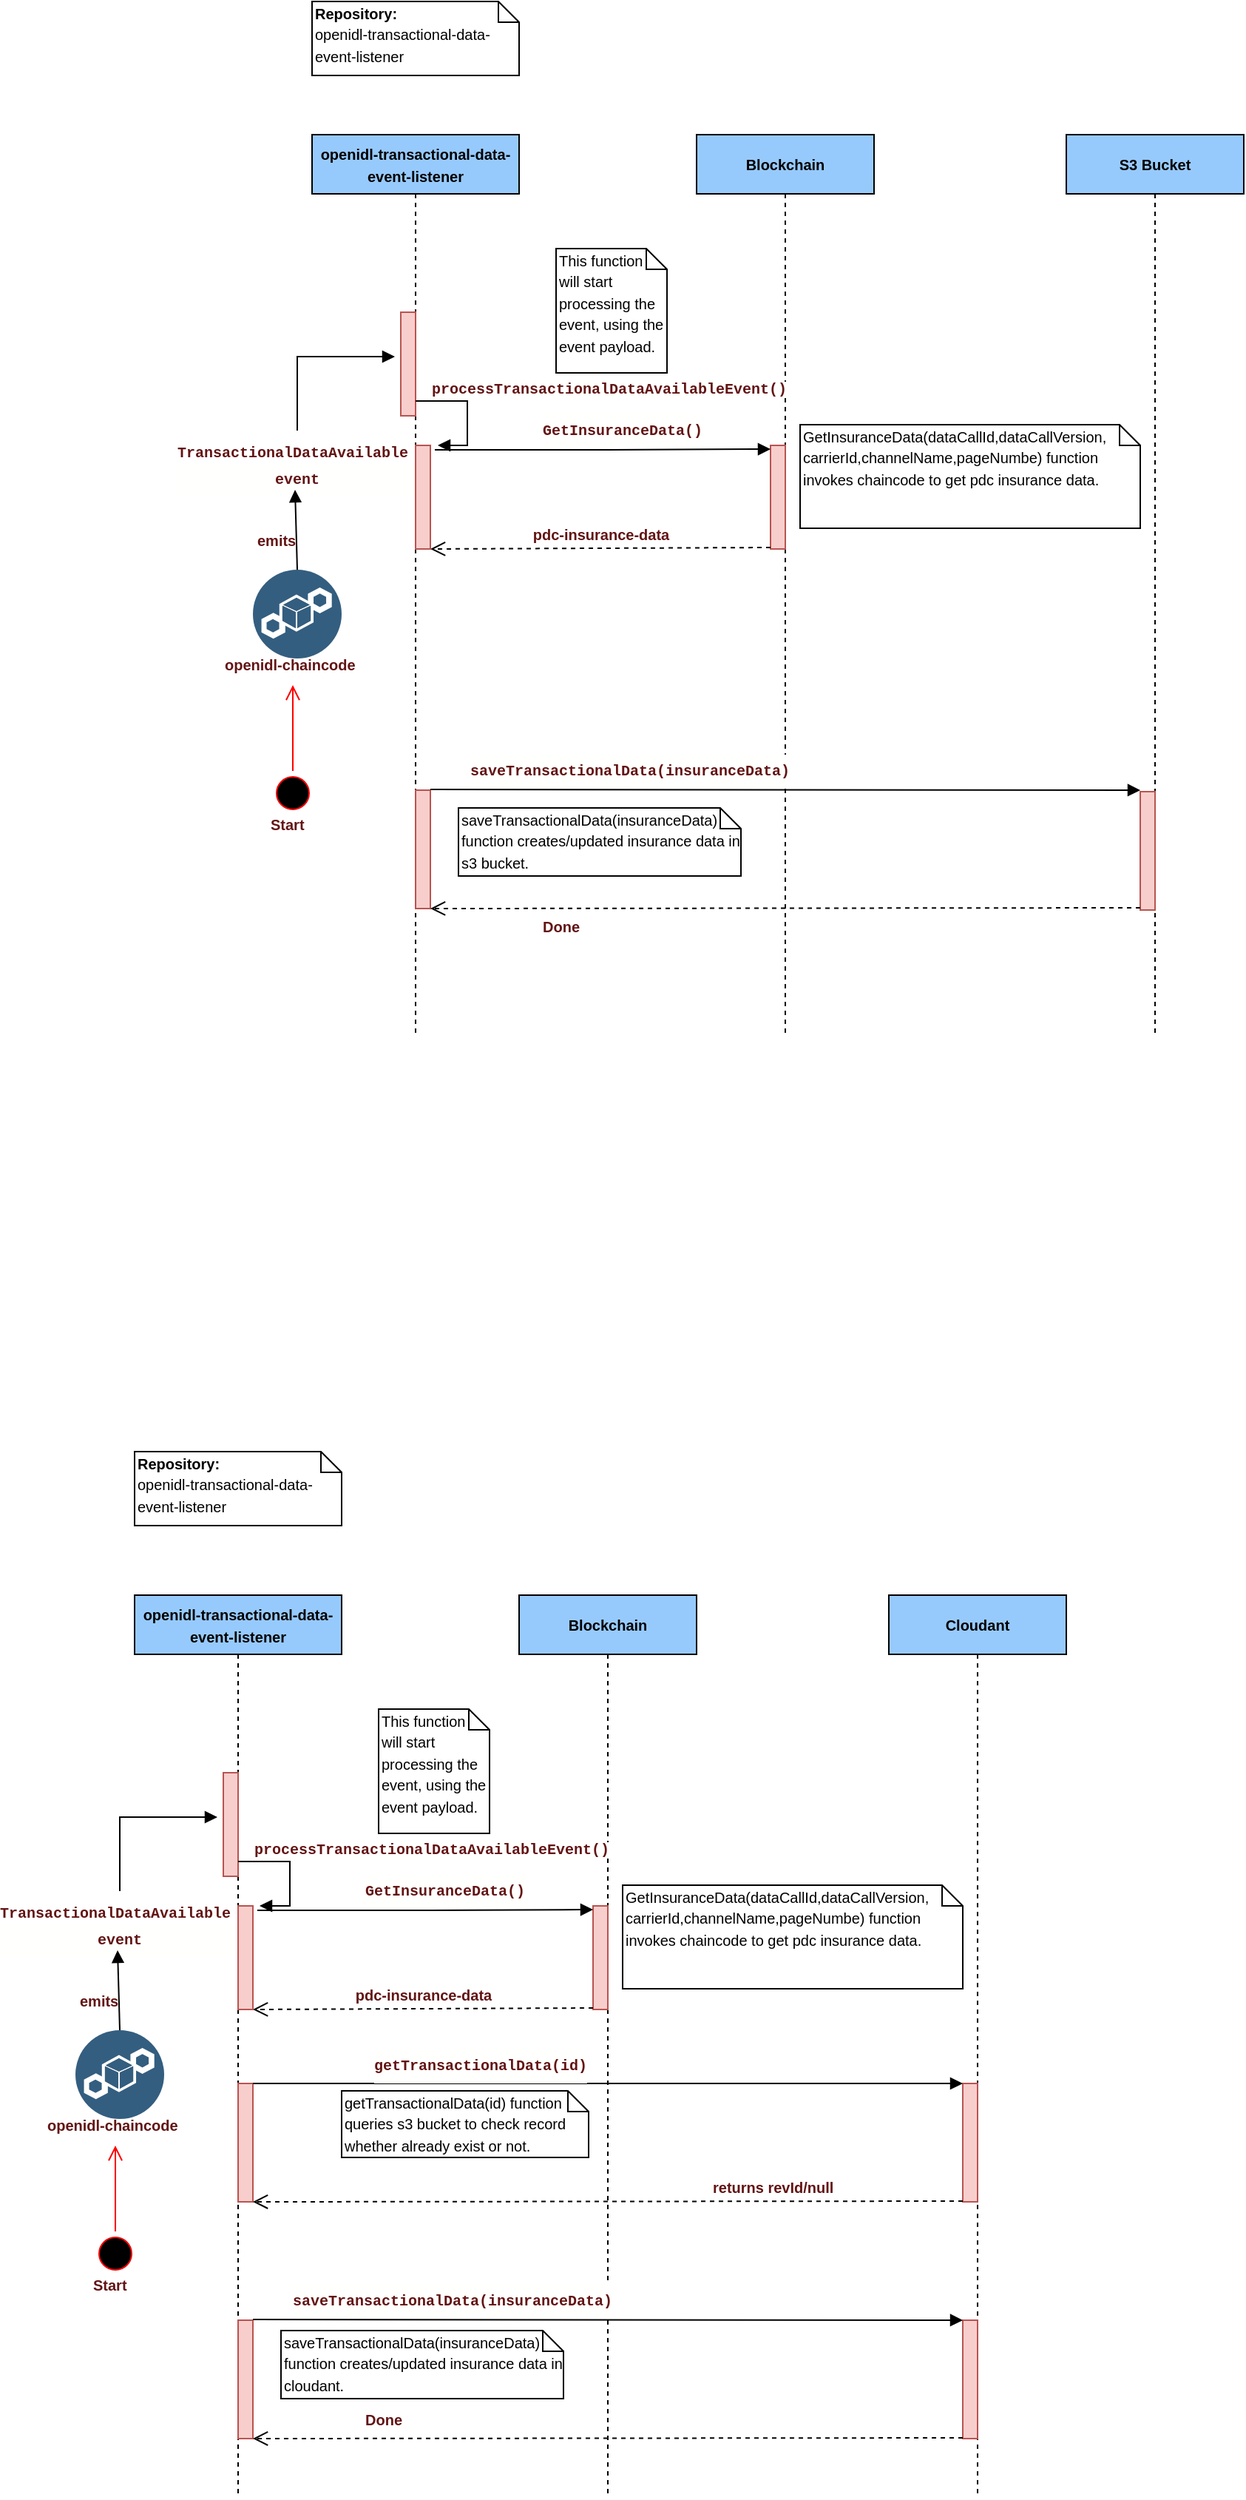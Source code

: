 <mxfile version="10.9.3" type="device"><diagram id="TB-cZUvhsQnARMVh_D86" name="Page-1"><mxGraphModel dx="1022" dy="2718" grid="1" gridSize="10" guides="1" tooltips="1" connect="1" arrows="1" fold="1" page="1" pageScale="1" pageWidth="850" pageHeight="1100" math="0" shadow="0"><root><mxCell id="0"/><mxCell id="1" parent="0"/><mxCell id="NxXFn4LOWlV6NRumgES3-7" value="&lt;b style=&quot;font-size: 10px&quot;&gt;openidl-transactional-data-event-listener&lt;/b&gt;" style="shape=umlLifeline;perimeter=lifelinePerimeter;whiteSpace=wrap;html=1;container=1;collapsible=0;recursiveResize=0;outlineConnect=0;fillColor=#97CAFC;" parent="1" vertex="1"><mxGeometry x="90" y="-823" width="140" height="610" as="geometry"/></mxCell><mxCell id="NxXFn4LOWlV6NRumgES3-28" value="" style="html=1;points=[];perimeter=orthogonalPerimeter;fillColor=#f8cecc;strokeColor=#b85450;" parent="NxXFn4LOWlV6NRumgES3-7" vertex="1"><mxGeometry x="70" y="330" width="10" height="80" as="geometry"/></mxCell><mxCell id="NxXFn4LOWlV6NRumgES3-8" value="&lt;font style=&quot;font-size: 10px&quot;&gt;&lt;b&gt;Blockchain&lt;/b&gt;&lt;/font&gt;" style="shape=umlLifeline;perimeter=lifelinePerimeter;whiteSpace=wrap;html=1;container=1;collapsible=0;recursiveResize=0;outlineConnect=0;fillColor=#97CAFC;" parent="1" vertex="1"><mxGeometry x="350" y="-823" width="120" height="610" as="geometry"/></mxCell><mxCell id="NxXFn4LOWlV6NRumgES3-26" value="" style="html=1;points=[];perimeter=orthogonalPerimeter;fillColor=#f8cecc;strokeColor=#b85450;" parent="NxXFn4LOWlV6NRumgES3-8" vertex="1"><mxGeometry x="50" y="210" width="10" height="70" as="geometry"/></mxCell><mxCell id="NxXFn4LOWlV6NRumgES3-9" value="&lt;font style=&quot;font-size: 10px&quot;&gt;&lt;b&gt;Cloudant&lt;/b&gt;&lt;/font&gt;" style="shape=umlLifeline;perimeter=lifelinePerimeter;whiteSpace=wrap;html=1;container=1;collapsible=0;recursiveResize=0;outlineConnect=0;fillColor=#97CAFC;" parent="1" vertex="1"><mxGeometry x="600" y="-823" width="120" height="610" as="geometry"/></mxCell><mxCell id="NxXFn4LOWlV6NRumgES3-36" value="" style="html=1;points=[];perimeter=orthogonalPerimeter;fillColor=#f8cecc;strokeColor=#b85450;" parent="NxXFn4LOWlV6NRumgES3-9" vertex="1"><mxGeometry x="50" y="330" width="10" height="80" as="geometry"/></mxCell><mxCell id="NxXFn4LOWlV6NRumgES3-44" value="" style="html=1;points=[];perimeter=orthogonalPerimeter;fillColor=#f8cecc;strokeColor=#b85450;" parent="NxXFn4LOWlV6NRumgES3-9" vertex="1"><mxGeometry x="50" y="490" width="10" height="80" as="geometry"/></mxCell><mxCell id="NxXFn4LOWlV6NRumgES3-15" value="" style="html=1;points=[];perimeter=orthogonalPerimeter;fillColor=#f8cecc;strokeColor=#b85450;" parent="1" vertex="1"><mxGeometry x="150" y="-703" width="10" height="70" as="geometry"/></mxCell><mxCell id="NxXFn4LOWlV6NRumgES3-16" value="" style="edgeStyle=orthogonalEdgeStyle;html=1;align=left;spacingLeft=2;endArrow=block;rounded=0;" parent="1" source="NxXFn4LOWlV6NRumgES3-19" edge="1"><mxGeometry relative="1" as="geometry"><mxPoint x="30" y="-643" as="sourcePoint"/><Array as="points"><mxPoint x="80" y="-673"/></Array><mxPoint x="146" y="-673" as="targetPoint"/></mxGeometry></mxCell><mxCell id="NxXFn4LOWlV6NRumgES3-19" value="&lt;b style=&quot;font-family: &amp;#34;consolas&amp;#34; , &amp;#34;courier new&amp;#34; , monospace ; white-space: pre ; font-size: 10px ; color: rgb(99 , 20 , 20)&quot;&gt;TransactionalDataAvailable &lt;/b&gt;&lt;br&gt;&lt;div style=&quot;background-color: rgb(255 , 255 , 254) ; font-family: &amp;#34;consolas&amp;#34; , &amp;#34;courier new&amp;#34; , monospace ; line-height: 22px ; white-space: pre&quot;&gt;&lt;b style=&quot;font-size: 10px ; color: rgb(99 , 20 , 20)&quot;&gt;event&lt;/b&gt;&lt;/div&gt;" style="text;html=1;strokeColor=none;fillColor=none;align=center;verticalAlign=middle;whiteSpace=wrap;rounded=0;" parent="1" vertex="1"><mxGeometry x="20" y="-623" width="120" height="50" as="geometry"/></mxCell><mxCell id="NxXFn4LOWlV6NRumgES3-27" value="&lt;div style=&quot;background-color: rgb(255 , 255 , 254) ; font-family: &amp;#34;consolas&amp;#34; , &amp;#34;courier new&amp;#34; , monospace ; line-height: 22px ; white-space: pre&quot;&gt;&lt;br&gt;&lt;/div&gt;" style="html=1;verticalAlign=bottom;endArrow=block;" parent="1" edge="1"><mxGeometry width="80" relative="1" as="geometry"><mxPoint x="173" y="-610" as="sourcePoint"/><mxPoint x="400" y="-610.5" as="targetPoint"/><Array as="points"><mxPoint x="280" y="-610"/></Array></mxGeometry></mxCell><mxCell id="NxXFn4LOWlV6NRumgES3-30" value="&lt;font style=&quot;font-size: 10px&quot; color=&quot;#631414&quot;&gt;&lt;b&gt;pdc-insurance-data&lt;/b&gt;&lt;/font&gt;" style="html=1;verticalAlign=bottom;endArrow=open;dashed=1;endSize=8;" parent="1" edge="1"><mxGeometry relative="1" as="geometry"><mxPoint x="400" y="-544" as="sourcePoint"/><mxPoint x="170" y="-543" as="targetPoint"/></mxGeometry></mxCell><mxCell id="NxXFn4LOWlV6NRumgES3-35" value="" style="html=1;verticalAlign=bottom;endArrow=block;" parent="1" edge="1"><mxGeometry width="80" relative="1" as="geometry"><mxPoint x="170" y="-493" as="sourcePoint"/><mxPoint x="650" y="-493" as="targetPoint"/></mxGeometry></mxCell><mxCell id="NxXFn4LOWlV6NRumgES3-38" value="&lt;div style=&quot;background-color: rgb(255 , 255 , 254) ; font-family: &amp;#34;consolas&amp;#34; , &amp;#34;courier new&amp;#34; , monospace ; line-height: 22px ; white-space: pre&quot;&gt;&lt;font style=&quot;font-size: 10px&quot; color=&quot;#631414&quot;&gt;&lt;b&gt;getTransactionalData(id)&lt;/b&gt;&lt;/font&gt;&lt;/div&gt;" style="text;html=1;resizable=0;points=[];autosize=1;align=left;verticalAlign=top;spacingTop=-4;" parent="1" vertex="1"><mxGeometry x="250" y="-519" width="150" height="20" as="geometry"/></mxCell><mxCell id="NxXFn4LOWlV6NRumgES3-39" value="" style="html=1;verticalAlign=bottom;endArrow=open;dashed=1;endSize=8;" parent="1" edge="1"><mxGeometry relative="1" as="geometry"><mxPoint x="650" y="-413.5" as="sourcePoint"/><mxPoint x="170" y="-413" as="targetPoint"/></mxGeometry></mxCell><mxCell id="NxXFn4LOWlV6NRumgES3-41" value="&lt;font style=&quot;font-size: 10px&quot; color=&quot;#631414&quot;&gt;&lt;b&gt;returns revId/null&lt;/b&gt;&lt;/font&gt;" style="text;html=1;resizable=0;points=[];autosize=1;align=left;verticalAlign=top;spacingTop=-4;" parent="1" vertex="1"><mxGeometry x="479" y="-433" width="100" height="20" as="geometry"/></mxCell><mxCell id="NxXFn4LOWlV6NRumgES3-42" value="" style="html=1;points=[];perimeter=orthogonalPerimeter;fillColor=#f8cecc;strokeColor=#b85450;" parent="1" vertex="1"><mxGeometry x="160" y="-333" width="10" height="80" as="geometry"/></mxCell><mxCell id="NxXFn4LOWlV6NRumgES3-43" value="" style="html=1;verticalAlign=bottom;endArrow=block;" parent="1" edge="1"><mxGeometry x="0.5" y="10" width="80" relative="1" as="geometry"><mxPoint x="170" y="-333.5" as="sourcePoint"/><mxPoint x="650" y="-333" as="targetPoint"/><mxPoint as="offset"/></mxGeometry></mxCell><mxCell id="NxXFn4LOWlV6NRumgES3-45" value="" style="html=1;verticalAlign=bottom;endArrow=open;dashed=1;endSize=8;" parent="1" edge="1"><mxGeometry relative="1" as="geometry"><mxPoint x="650" y="-253.5" as="sourcePoint"/><mxPoint x="170" y="-253" as="targetPoint"/></mxGeometry></mxCell><mxCell id="NxXFn4LOWlV6NRumgES3-46" value="&lt;div style=&quot;background-color: rgb(255 , 255 , 254) ; font-family: &amp;#34;consolas&amp;#34; , &amp;#34;courier new&amp;#34; , monospace ; line-height: 22px ; white-space: pre&quot;&gt;&lt;font style=&quot;font-size: 10px&quot; color=&quot;#631414&quot;&gt;&lt;b&gt;saveTransactionalData(insuranceData)&lt;/b&gt;&lt;/font&gt;&lt;/div&gt;" style="text;html=1;resizable=0;points=[];autosize=1;align=left;verticalAlign=top;spacingTop=-4;" parent="1" vertex="1"><mxGeometry x="195" y="-360" width="210" height="20" as="geometry"/></mxCell><mxCell id="NxXFn4LOWlV6NRumgES3-47" value="&lt;font style=&quot;font-size: 10px&quot; color=&quot;#631414&quot;&gt;&lt;b&gt;Done&lt;/b&gt;&lt;/font&gt;" style="text;html=1;resizable=0;points=[];autosize=1;align=left;verticalAlign=top;spacingTop=-4;" parent="1" vertex="1"><mxGeometry x="244" y="-276" width="40" height="20" as="geometry"/></mxCell><mxCell id="NxXFn4LOWlV6NRumgES3-49" value="&lt;font style=&quot;font-size: 10px&quot;&gt;This function will start processing the event, using the event payload.&lt;/font&gt;" style="shape=note;whiteSpace=wrap;html=1;size=14;verticalAlign=top;align=left;spacingTop=-6;fillColor=#FFFFFF;gradientColor=none;" parent="1" vertex="1"><mxGeometry x="255" y="-746" width="75" height="84" as="geometry"/></mxCell><mxCell id="NxXFn4LOWlV6NRumgES3-52" value="" style="html=1;points=[];perimeter=orthogonalPerimeter;fillColor=#f8cecc;strokeColor=#b85450;" parent="1" vertex="1"><mxGeometry x="160" y="-613" width="10" height="70" as="geometry"/></mxCell><mxCell id="NxXFn4LOWlV6NRumgES3-55" value="" style="edgeStyle=orthogonalEdgeStyle;html=1;align=left;spacingLeft=2;endArrow=block;rounded=0;entryX=1;entryY=0;" parent="1" edge="1"><mxGeometry relative="1" as="geometry"><mxPoint x="160" y="-643" as="sourcePoint"/><Array as="points"><mxPoint x="170" y="-643"/><mxPoint x="195" y="-643"/><mxPoint x="195" y="-613"/></Array><mxPoint x="174.5" y="-613" as="targetPoint"/></mxGeometry></mxCell><mxCell id="NxXFn4LOWlV6NRumgES3-56" value="&lt;b style=&quot;color: rgb(99 , 20 , 20) ; font-family: &amp;#34;consolas&amp;#34; , &amp;#34;courier new&amp;#34; , monospace ; font-size: 10px ; text-align: center ; white-space: pre ; background-color: rgb(255 , 255 , 254)&quot;&gt;processTransactionalDataAvailableEvent()&lt;/b&gt;" style="text;html=1;resizable=0;points=[];autosize=1;align=left;verticalAlign=top;spacingTop=-4;" parent="1" vertex="1"><mxGeometry x="169" y="-662" width="240" height="20" as="geometry"/></mxCell><mxCell id="NxXFn4LOWlV6NRumgES3-57" value="&lt;div style=&quot;background-color: rgb(255 , 255 , 254) ; font-family: &amp;#34;consolas&amp;#34; , &amp;#34;courier new&amp;#34; , monospace ; line-height: 22px ; white-space: pre&quot;&gt;&lt;font style=&quot;font-size: 10px&quot; color=&quot;#631414&quot;&gt;&lt;b&gt;GetInsuranceData()&lt;/b&gt;&lt;/font&gt;&lt;/div&gt;" style="text;html=1;resizable=0;points=[];autosize=1;align=left;verticalAlign=top;spacingTop=-4;" parent="1" vertex="1"><mxGeometry x="244" y="-637" width="110" height="20" as="geometry"/></mxCell><mxCell id="NxXFn4LOWlV6NRumgES3-61" value="" style="aspect=fixed;perimeter=ellipsePerimeter;html=1;align=center;shadow=0;dashed=0;fontColor=#4277BB;labelBackgroundColor=#ffffff;fontSize=12;spacingTop=3;image;image=img/lib/ibm/blockchain/ledger.svg;fillColor=#FFFFFF;" parent="1" vertex="1"><mxGeometry x="50" y="-529" width="60" height="60" as="geometry"/></mxCell><mxCell id="NxXFn4LOWlV6NRumgES3-63" value="&lt;font style=&quot;font-size: 10px&quot; color=&quot;#631414&quot;&gt;&lt;b&gt;openidl-chaincode&lt;/b&gt;&lt;/font&gt;" style="text;html=1;resizable=0;points=[];autosize=1;align=left;verticalAlign=top;spacingTop=-4;" parent="1" vertex="1"><mxGeometry x="29" y="-475" width="100" height="20" as="geometry"/></mxCell><mxCell id="NxXFn4LOWlV6NRumgES3-68" value="" style="html=1;verticalAlign=bottom;endArrow=block;exitX=0.5;exitY=0;exitDx=0;exitDy=0;" parent="1" source="NxXFn4LOWlV6NRumgES3-61" edge="1"><mxGeometry width="80" relative="1" as="geometry"><mxPoint x="79" y="-533" as="sourcePoint"/><mxPoint x="78.5" y="-583" as="targetPoint"/></mxGeometry></mxCell><mxCell id="NxXFn4LOWlV6NRumgES3-69" value="&lt;font style=&quot;font-size: 10px&quot; color=&quot;#631414&quot;&gt;&lt;b&gt;emits&lt;/b&gt;&lt;/font&gt;" style="text;html=1;resizable=0;points=[];autosize=1;align=left;verticalAlign=top;spacingTop=-4;" parent="1" vertex="1"><mxGeometry x="51" y="-559" width="40" height="20" as="geometry"/></mxCell><mxCell id="NxXFn4LOWlV6NRumgES3-71" value="&lt;span style=&quot;font-size: 10px&quot;&gt;GetInsuranceData(dataCallId,dataCallVersion,&lt;br&gt;carrierId,channelName,pageNumbe&lt;/span&gt;&lt;span style=&quot;font-size: 10px&quot;&gt;) function invokes chaincode to get pdc insurance data.&amp;nbsp;&lt;/span&gt;" style="shape=note;whiteSpace=wrap;html=1;size=14;verticalAlign=top;align=left;spacingTop=-6;fillColor=#FFFFFF;" parent="1" vertex="1"><mxGeometry x="420" y="-627" width="230" height="70" as="geometry"/></mxCell><mxCell id="NxXFn4LOWlV6NRumgES3-72" value="&lt;span style=&quot;font-size: 10px&quot;&gt;getTransactionalData(id) function queries s3 bucket to check record whether already exist or not.&lt;/span&gt;" style="shape=note;whiteSpace=wrap;html=1;size=14;verticalAlign=top;align=left;spacingTop=-6;fillColor=#FFFFFF;" parent="1" vertex="1"><mxGeometry x="230" y="-488" width="167" height="45" as="geometry"/></mxCell><mxCell id="NxXFn4LOWlV6NRumgES3-73" value="&lt;font style=&quot;font-size: 10px&quot;&gt;saveTransactionalData(insuranceData) function creates/updated insurance data in cloudant.&lt;/font&gt;" style="shape=note;whiteSpace=wrap;html=1;size=14;verticalAlign=top;align=left;spacingTop=-6;fillColor=#FFFFFF;" parent="1" vertex="1"><mxGeometry x="189" y="-326" width="191" height="46" as="geometry"/></mxCell><mxCell id="NxXFn4LOWlV6NRumgES3-74" value="" style="ellipse;html=1;shape=startState;fillColor=#000000;strokeColor=#ff0000;" parent="1" vertex="1"><mxGeometry x="62" y="-393" width="30" height="30" as="geometry"/></mxCell><mxCell id="NxXFn4LOWlV6NRumgES3-75" value="" style="edgeStyle=orthogonalEdgeStyle;html=1;verticalAlign=bottom;endArrow=open;endSize=8;strokeColor=#ff0000;" parent="1" source="NxXFn4LOWlV6NRumgES3-74" edge="1"><mxGeometry relative="1" as="geometry"><mxPoint x="77" y="-451" as="targetPoint"/></mxGeometry></mxCell><mxCell id="NxXFn4LOWlV6NRumgES3-77" value="&lt;font style=&quot;font-size: 10px&quot; color=&quot;#631414&quot;&gt;&lt;b&gt;Start&lt;/b&gt;&lt;/font&gt;" style="text;html=1;resizable=0;points=[];autosize=1;align=left;verticalAlign=top;spacingTop=-4;" parent="1" vertex="1"><mxGeometry x="60" y="-367" width="40" height="20" as="geometry"/></mxCell><mxCell id="GEVMyc6cTyCofkwjTBbP-38" value="&lt;b style=&quot;font-size: 10px&quot;&gt;openidl-transactional-data-event-listener&lt;/b&gt;" style="shape=umlLifeline;perimeter=lifelinePerimeter;whiteSpace=wrap;html=1;container=1;collapsible=0;recursiveResize=0;outlineConnect=0;fillColor=#97CAFC;" vertex="1" parent="1"><mxGeometry x="210" y="-1810" width="140" height="610" as="geometry"/></mxCell><mxCell id="GEVMyc6cTyCofkwjTBbP-40" value="&lt;font style=&quot;font-size: 10px&quot;&gt;&lt;b&gt;Blockchain&lt;/b&gt;&lt;/font&gt;" style="shape=umlLifeline;perimeter=lifelinePerimeter;whiteSpace=wrap;html=1;container=1;collapsible=0;recursiveResize=0;outlineConnect=0;fillColor=#97CAFC;" vertex="1" parent="1"><mxGeometry x="470" y="-1810" width="120" height="610" as="geometry"/></mxCell><mxCell id="GEVMyc6cTyCofkwjTBbP-41" value="" style="html=1;points=[];perimeter=orthogonalPerimeter;fillColor=#f8cecc;strokeColor=#b85450;" vertex="1" parent="GEVMyc6cTyCofkwjTBbP-40"><mxGeometry x="50" y="210" width="10" height="70" as="geometry"/></mxCell><mxCell id="GEVMyc6cTyCofkwjTBbP-42" value="&lt;font style=&quot;font-size: 10px&quot;&gt;&lt;b&gt;S3 Bucket&lt;/b&gt;&lt;/font&gt;" style="shape=umlLifeline;perimeter=lifelinePerimeter;whiteSpace=wrap;html=1;container=1;collapsible=0;recursiveResize=0;outlineConnect=0;fillColor=#97CAFC;" vertex="1" parent="1"><mxGeometry x="720" y="-1810" width="120" height="610" as="geometry"/></mxCell><mxCell id="GEVMyc6cTyCofkwjTBbP-44" value="" style="html=1;points=[];perimeter=orthogonalPerimeter;fillColor=#f8cecc;strokeColor=#b85450;" vertex="1" parent="GEVMyc6cTyCofkwjTBbP-42"><mxGeometry x="50" y="444" width="10" height="80" as="geometry"/></mxCell><mxCell id="GEVMyc6cTyCofkwjTBbP-45" value="" style="html=1;points=[];perimeter=orthogonalPerimeter;fillColor=#f8cecc;strokeColor=#b85450;" vertex="1" parent="1"><mxGeometry x="270" y="-1690" width="10" height="70" as="geometry"/></mxCell><mxCell id="GEVMyc6cTyCofkwjTBbP-46" value="" style="edgeStyle=orthogonalEdgeStyle;html=1;align=left;spacingLeft=2;endArrow=block;rounded=0;" edge="1" source="GEVMyc6cTyCofkwjTBbP-47" parent="1"><mxGeometry relative="1" as="geometry"><mxPoint x="150" y="-1630" as="sourcePoint"/><Array as="points"><mxPoint x="200" y="-1660"/></Array><mxPoint x="266" y="-1660" as="targetPoint"/></mxGeometry></mxCell><mxCell id="GEVMyc6cTyCofkwjTBbP-47" value="&lt;b style=&quot;font-family: &amp;#34;consolas&amp;#34; , &amp;#34;courier new&amp;#34; , monospace ; white-space: pre ; font-size: 10px ; color: rgb(99 , 20 , 20)&quot;&gt;TransactionalDataAvailable &lt;/b&gt;&lt;br&gt;&lt;div style=&quot;background-color: rgb(255 , 255 , 254) ; font-family: &amp;#34;consolas&amp;#34; , &amp;#34;courier new&amp;#34; , monospace ; line-height: 22px ; white-space: pre&quot;&gt;&lt;b style=&quot;font-size: 10px ; color: rgb(99 , 20 , 20)&quot;&gt;event&lt;/b&gt;&lt;/div&gt;" style="text;html=1;strokeColor=none;fillColor=none;align=center;verticalAlign=middle;whiteSpace=wrap;rounded=0;" vertex="1" parent="1"><mxGeometry x="140" y="-1610" width="120" height="50" as="geometry"/></mxCell><mxCell id="GEVMyc6cTyCofkwjTBbP-48" value="&lt;div style=&quot;background-color: rgb(255 , 255 , 254) ; font-family: &amp;#34;consolas&amp;#34; , &amp;#34;courier new&amp;#34; , monospace ; line-height: 22px ; white-space: pre&quot;&gt;&lt;br&gt;&lt;/div&gt;" style="html=1;verticalAlign=bottom;endArrow=block;" edge="1" parent="1"><mxGeometry width="80" relative="1" as="geometry"><mxPoint x="293" y="-1597" as="sourcePoint"/><mxPoint x="520" y="-1597.5" as="targetPoint"/><Array as="points"><mxPoint x="400" y="-1597"/></Array></mxGeometry></mxCell><mxCell id="GEVMyc6cTyCofkwjTBbP-49" value="&lt;font style=&quot;font-size: 10px&quot; color=&quot;#631414&quot;&gt;&lt;b&gt;pdc-insurance-data&lt;/b&gt;&lt;/font&gt;" style="html=1;verticalAlign=bottom;endArrow=open;dashed=1;endSize=8;" edge="1" parent="1"><mxGeometry relative="1" as="geometry"><mxPoint x="520" y="-1531" as="sourcePoint"/><mxPoint x="290" y="-1530" as="targetPoint"/></mxGeometry></mxCell><mxCell id="GEVMyc6cTyCofkwjTBbP-54" value="" style="html=1;points=[];perimeter=orthogonalPerimeter;fillColor=#f8cecc;strokeColor=#b85450;" vertex="1" parent="1"><mxGeometry x="280" y="-1367" width="10" height="80" as="geometry"/></mxCell><mxCell id="GEVMyc6cTyCofkwjTBbP-55" value="" style="html=1;verticalAlign=bottom;endArrow=block;" edge="1" parent="1"><mxGeometry x="0.5" y="10" width="80" relative="1" as="geometry"><mxPoint x="290" y="-1367.5" as="sourcePoint"/><mxPoint x="770" y="-1367" as="targetPoint"/><mxPoint as="offset"/></mxGeometry></mxCell><mxCell id="GEVMyc6cTyCofkwjTBbP-56" value="" style="html=1;verticalAlign=bottom;endArrow=open;dashed=1;endSize=8;" edge="1" parent="1"><mxGeometry relative="1" as="geometry"><mxPoint x="770" y="-1287.5" as="sourcePoint"/><mxPoint x="290" y="-1287" as="targetPoint"/></mxGeometry></mxCell><mxCell id="GEVMyc6cTyCofkwjTBbP-57" value="&lt;div style=&quot;background-color: rgb(255 , 255 , 254) ; font-family: &amp;#34;consolas&amp;#34; , &amp;#34;courier new&amp;#34; , monospace ; line-height: 22px ; white-space: pre&quot;&gt;&lt;font style=&quot;font-size: 10px&quot; color=&quot;#631414&quot;&gt;&lt;b&gt;saveTransactionalData(insuranceData)&lt;/b&gt;&lt;/font&gt;&lt;/div&gt;" style="text;html=1;resizable=0;points=[];autosize=1;align=left;verticalAlign=top;spacingTop=-4;" vertex="1" parent="1"><mxGeometry x="315" y="-1394" width="210" height="20" as="geometry"/></mxCell><mxCell id="GEVMyc6cTyCofkwjTBbP-58" value="&lt;font style=&quot;font-size: 10px&quot; color=&quot;#631414&quot;&gt;&lt;b&gt;Done&lt;/b&gt;&lt;/font&gt;" style="text;html=1;resizable=0;points=[];autosize=1;align=left;verticalAlign=top;spacingTop=-4;" vertex="1" parent="1"><mxGeometry x="364" y="-1285" width="40" height="20" as="geometry"/></mxCell><mxCell id="GEVMyc6cTyCofkwjTBbP-59" value="&lt;font style=&quot;font-size: 10px&quot;&gt;This function will start processing the event, using the event payload.&lt;/font&gt;" style="shape=note;whiteSpace=wrap;html=1;size=14;verticalAlign=top;align=left;spacingTop=-6;fillColor=#FFFFFF;gradientColor=none;" vertex="1" parent="1"><mxGeometry x="375" y="-1733" width="75" height="84" as="geometry"/></mxCell><mxCell id="GEVMyc6cTyCofkwjTBbP-60" value="" style="html=1;points=[];perimeter=orthogonalPerimeter;fillColor=#f8cecc;strokeColor=#b85450;" vertex="1" parent="1"><mxGeometry x="280" y="-1600" width="10" height="70" as="geometry"/></mxCell><mxCell id="GEVMyc6cTyCofkwjTBbP-61" value="" style="edgeStyle=orthogonalEdgeStyle;html=1;align=left;spacingLeft=2;endArrow=block;rounded=0;entryX=1;entryY=0;" edge="1" parent="1"><mxGeometry relative="1" as="geometry"><mxPoint x="280" y="-1630" as="sourcePoint"/><Array as="points"><mxPoint x="290" y="-1630"/><mxPoint x="315" y="-1630"/><mxPoint x="315" y="-1600"/></Array><mxPoint x="295" y="-1600" as="targetPoint"/></mxGeometry></mxCell><mxCell id="GEVMyc6cTyCofkwjTBbP-62" value="&lt;b style=&quot;color: rgb(99 , 20 , 20) ; font-family: &amp;#34;consolas&amp;#34; , &amp;#34;courier new&amp;#34; , monospace ; font-size: 10px ; text-align: center ; white-space: pre ; background-color: rgb(255 , 255 , 254)&quot;&gt;processTransactionalDataAvailableEvent()&lt;/b&gt;" style="text;html=1;resizable=0;points=[];autosize=1;align=left;verticalAlign=top;spacingTop=-4;" vertex="1" parent="1"><mxGeometry x="289" y="-1649" width="240" height="20" as="geometry"/></mxCell><mxCell id="GEVMyc6cTyCofkwjTBbP-63" value="&lt;div style=&quot;background-color: rgb(255 , 255 , 254) ; font-family: &amp;#34;consolas&amp;#34; , &amp;#34;courier new&amp;#34; , monospace ; line-height: 22px ; white-space: pre&quot;&gt;&lt;font style=&quot;font-size: 10px&quot; color=&quot;#631414&quot;&gt;&lt;b&gt;GetInsuranceData()&lt;/b&gt;&lt;/font&gt;&lt;/div&gt;" style="text;html=1;resizable=0;points=[];autosize=1;align=left;verticalAlign=top;spacingTop=-4;" vertex="1" parent="1"><mxGeometry x="364" y="-1624" width="110" height="20" as="geometry"/></mxCell><mxCell id="GEVMyc6cTyCofkwjTBbP-64" value="" style="aspect=fixed;perimeter=ellipsePerimeter;html=1;align=center;shadow=0;dashed=0;fontColor=#4277BB;labelBackgroundColor=#ffffff;fontSize=12;spacingTop=3;image;image=img/lib/ibm/blockchain/ledger.svg;fillColor=#FFFFFF;" vertex="1" parent="1"><mxGeometry x="170" y="-1516" width="60" height="60" as="geometry"/></mxCell><mxCell id="GEVMyc6cTyCofkwjTBbP-65" value="&lt;font style=&quot;font-size: 10px&quot; color=&quot;#631414&quot;&gt;&lt;b&gt;openidl-chaincode&lt;/b&gt;&lt;/font&gt;" style="text;html=1;resizable=0;points=[];autosize=1;align=left;verticalAlign=top;spacingTop=-4;" vertex="1" parent="1"><mxGeometry x="149" y="-1462" width="100" height="20" as="geometry"/></mxCell><mxCell id="GEVMyc6cTyCofkwjTBbP-66" value="" style="html=1;verticalAlign=bottom;endArrow=block;exitX=0.5;exitY=0;exitDx=0;exitDy=0;" edge="1" source="GEVMyc6cTyCofkwjTBbP-64" parent="1"><mxGeometry width="80" relative="1" as="geometry"><mxPoint x="199" y="-1520" as="sourcePoint"/><mxPoint x="198.5" y="-1570" as="targetPoint"/></mxGeometry></mxCell><mxCell id="GEVMyc6cTyCofkwjTBbP-67" value="&lt;font style=&quot;font-size: 10px&quot; color=&quot;#631414&quot;&gt;&lt;b&gt;emits&lt;/b&gt;&lt;/font&gt;" style="text;html=1;resizable=0;points=[];autosize=1;align=left;verticalAlign=top;spacingTop=-4;" vertex="1" parent="1"><mxGeometry x="171" y="-1546" width="40" height="20" as="geometry"/></mxCell><mxCell id="GEVMyc6cTyCofkwjTBbP-68" value="&lt;span style=&quot;font-size: 10px&quot;&gt;GetInsuranceData(dataCallId,dataCallVersion,&lt;br&gt;carrierId,channelName,pageNumbe&lt;/span&gt;&lt;span style=&quot;font-size: 10px&quot;&gt;) function invokes chaincode to get pdc insurance data.&amp;nbsp;&lt;/span&gt;" style="shape=note;whiteSpace=wrap;html=1;size=14;verticalAlign=top;align=left;spacingTop=-6;fillColor=#FFFFFF;" vertex="1" parent="1"><mxGeometry x="540" y="-1614" width="230" height="70" as="geometry"/></mxCell><mxCell id="GEVMyc6cTyCofkwjTBbP-70" value="&lt;font style=&quot;font-size: 10px&quot;&gt;saveTransactionalData(insuranceData) function creates/updated insurance data in s3 bucket.&lt;/font&gt;" style="shape=note;whiteSpace=wrap;html=1;size=14;verticalAlign=top;align=left;spacingTop=-6;fillColor=#FFFFFF;" vertex="1" parent="1"><mxGeometry x="309" y="-1355" width="191" height="46" as="geometry"/></mxCell><mxCell id="GEVMyc6cTyCofkwjTBbP-71" value="" style="ellipse;html=1;shape=startState;fillColor=#000000;strokeColor=#ff0000;" vertex="1" parent="1"><mxGeometry x="182" y="-1380" width="30" height="30" as="geometry"/></mxCell><mxCell id="GEVMyc6cTyCofkwjTBbP-72" value="" style="edgeStyle=orthogonalEdgeStyle;html=1;verticalAlign=bottom;endArrow=open;endSize=8;strokeColor=#ff0000;" edge="1" source="GEVMyc6cTyCofkwjTBbP-71" parent="1"><mxGeometry relative="1" as="geometry"><mxPoint x="197" y="-1438" as="targetPoint"/></mxGeometry></mxCell><mxCell id="GEVMyc6cTyCofkwjTBbP-73" value="&lt;font style=&quot;font-size: 10px&quot; color=&quot;#631414&quot;&gt;&lt;b&gt;Start&lt;/b&gt;&lt;/font&gt;" style="text;html=1;resizable=0;points=[];autosize=1;align=left;verticalAlign=top;spacingTop=-4;" vertex="1" parent="1"><mxGeometry x="180" y="-1354" width="40" height="20" as="geometry"/></mxCell><mxCell id="GEVMyc6cTyCofkwjTBbP-76" value="&lt;span style=&quot;font-size: 10px ; text-align: center&quot;&gt;&lt;b&gt;Repository:&amp;nbsp;&lt;/b&gt;&lt;br&gt;openidl-transactional-data-event-listener&lt;/span&gt;" style="shape=note;whiteSpace=wrap;html=1;size=14;verticalAlign=top;align=left;spacingTop=-6;" vertex="1" parent="1"><mxGeometry x="210" y="-1900" width="140" height="50" as="geometry"/></mxCell><mxCell id="GEVMyc6cTyCofkwjTBbP-78" value="&lt;span style=&quot;font-size: 10px ; text-align: center&quot;&gt;&lt;b&gt;Repository:&amp;nbsp;&lt;/b&gt;&lt;br&gt;openidl-transactional-data-event-listener&lt;/span&gt;" style="shape=note;whiteSpace=wrap;html=1;size=14;verticalAlign=top;align=left;spacingTop=-6;" vertex="1" parent="1"><mxGeometry x="90" y="-920" width="140" height="50" as="geometry"/></mxCell></root></mxGraphModel></diagram></mxfile>